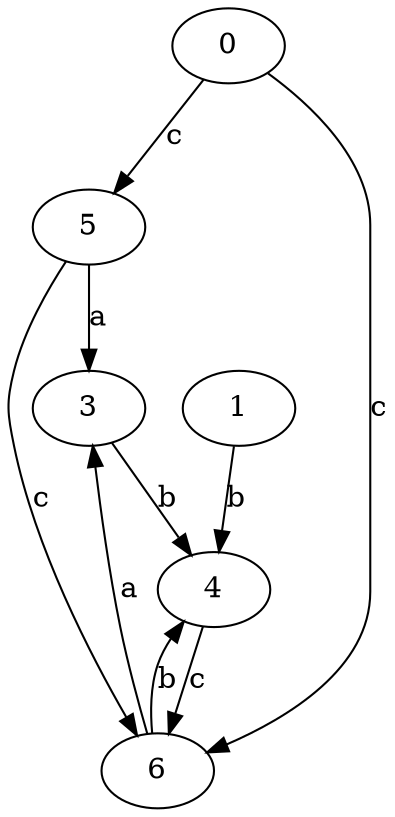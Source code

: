 strict digraph  {
0;
1;
3;
4;
5;
6;
0 -> 5  [label=c];
0 -> 6  [label=c];
1 -> 4  [label=b];
3 -> 4  [label=b];
4 -> 6  [label=c];
5 -> 3  [label=a];
5 -> 6  [label=c];
6 -> 3  [label=a];
6 -> 4  [label=b];
}
